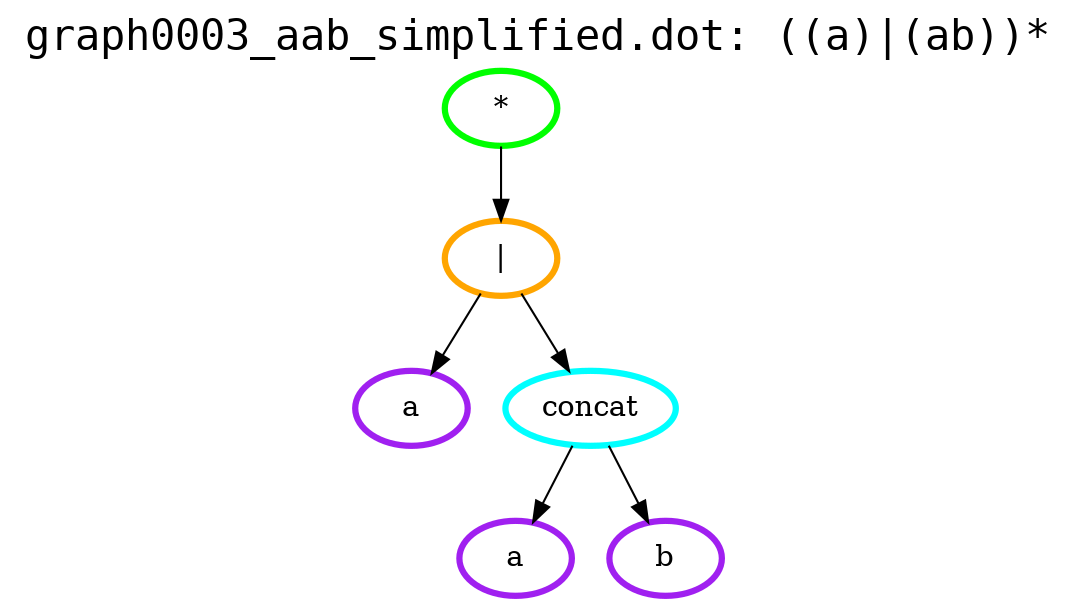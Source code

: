 digraph G {
  labelloc="t";
  label="graph0003_aab_simplified.dot: ((a)|(ab))*";
  fontsize=20;
  fontname="Courier";
  lnugsquguwpxtyulcamotmhfmrquwi [label="*", color="green", penwidth=3];
  lnugsquguwpxtyulcamotmhfmrquwi -> ahnufpewqqhphinuuokxljalqzswvt;
  ahnufpewqqhphinuuokxljalqzswvt [label="|", color="orange", penwidth=3];
  ahnufpewqqhphinuuokxljalqzswvt -> appfqsyjephmccrdhzolqtibdrygna;
  appfqsyjephmccrdhzolqtibdrygna [label="a", color="purple", penwidth=3];
  ahnufpewqqhphinuuokxljalqzswvt -> umkcfulgmvtpwuovicvggnltykokdm;
  umkcfulgmvtpwuovicvggnltykokdm [label="concat", color="cyan", penwidth=3];
  umkcfulgmvtpwuovicvggnltykokdm -> ujnpquhdhlwgrofvoqeectsmvjkiym;
  ujnpquhdhlwgrofvoqeectsmvjkiym [label="a", color="purple", penwidth=3];
  umkcfulgmvtpwuovicvggnltykokdm -> yutnkrvoansuhvsatzjnusjevrdmnh;
  yutnkrvoansuhvsatzjnusjevrdmnh [label="b", color="purple", penwidth=3];
}
